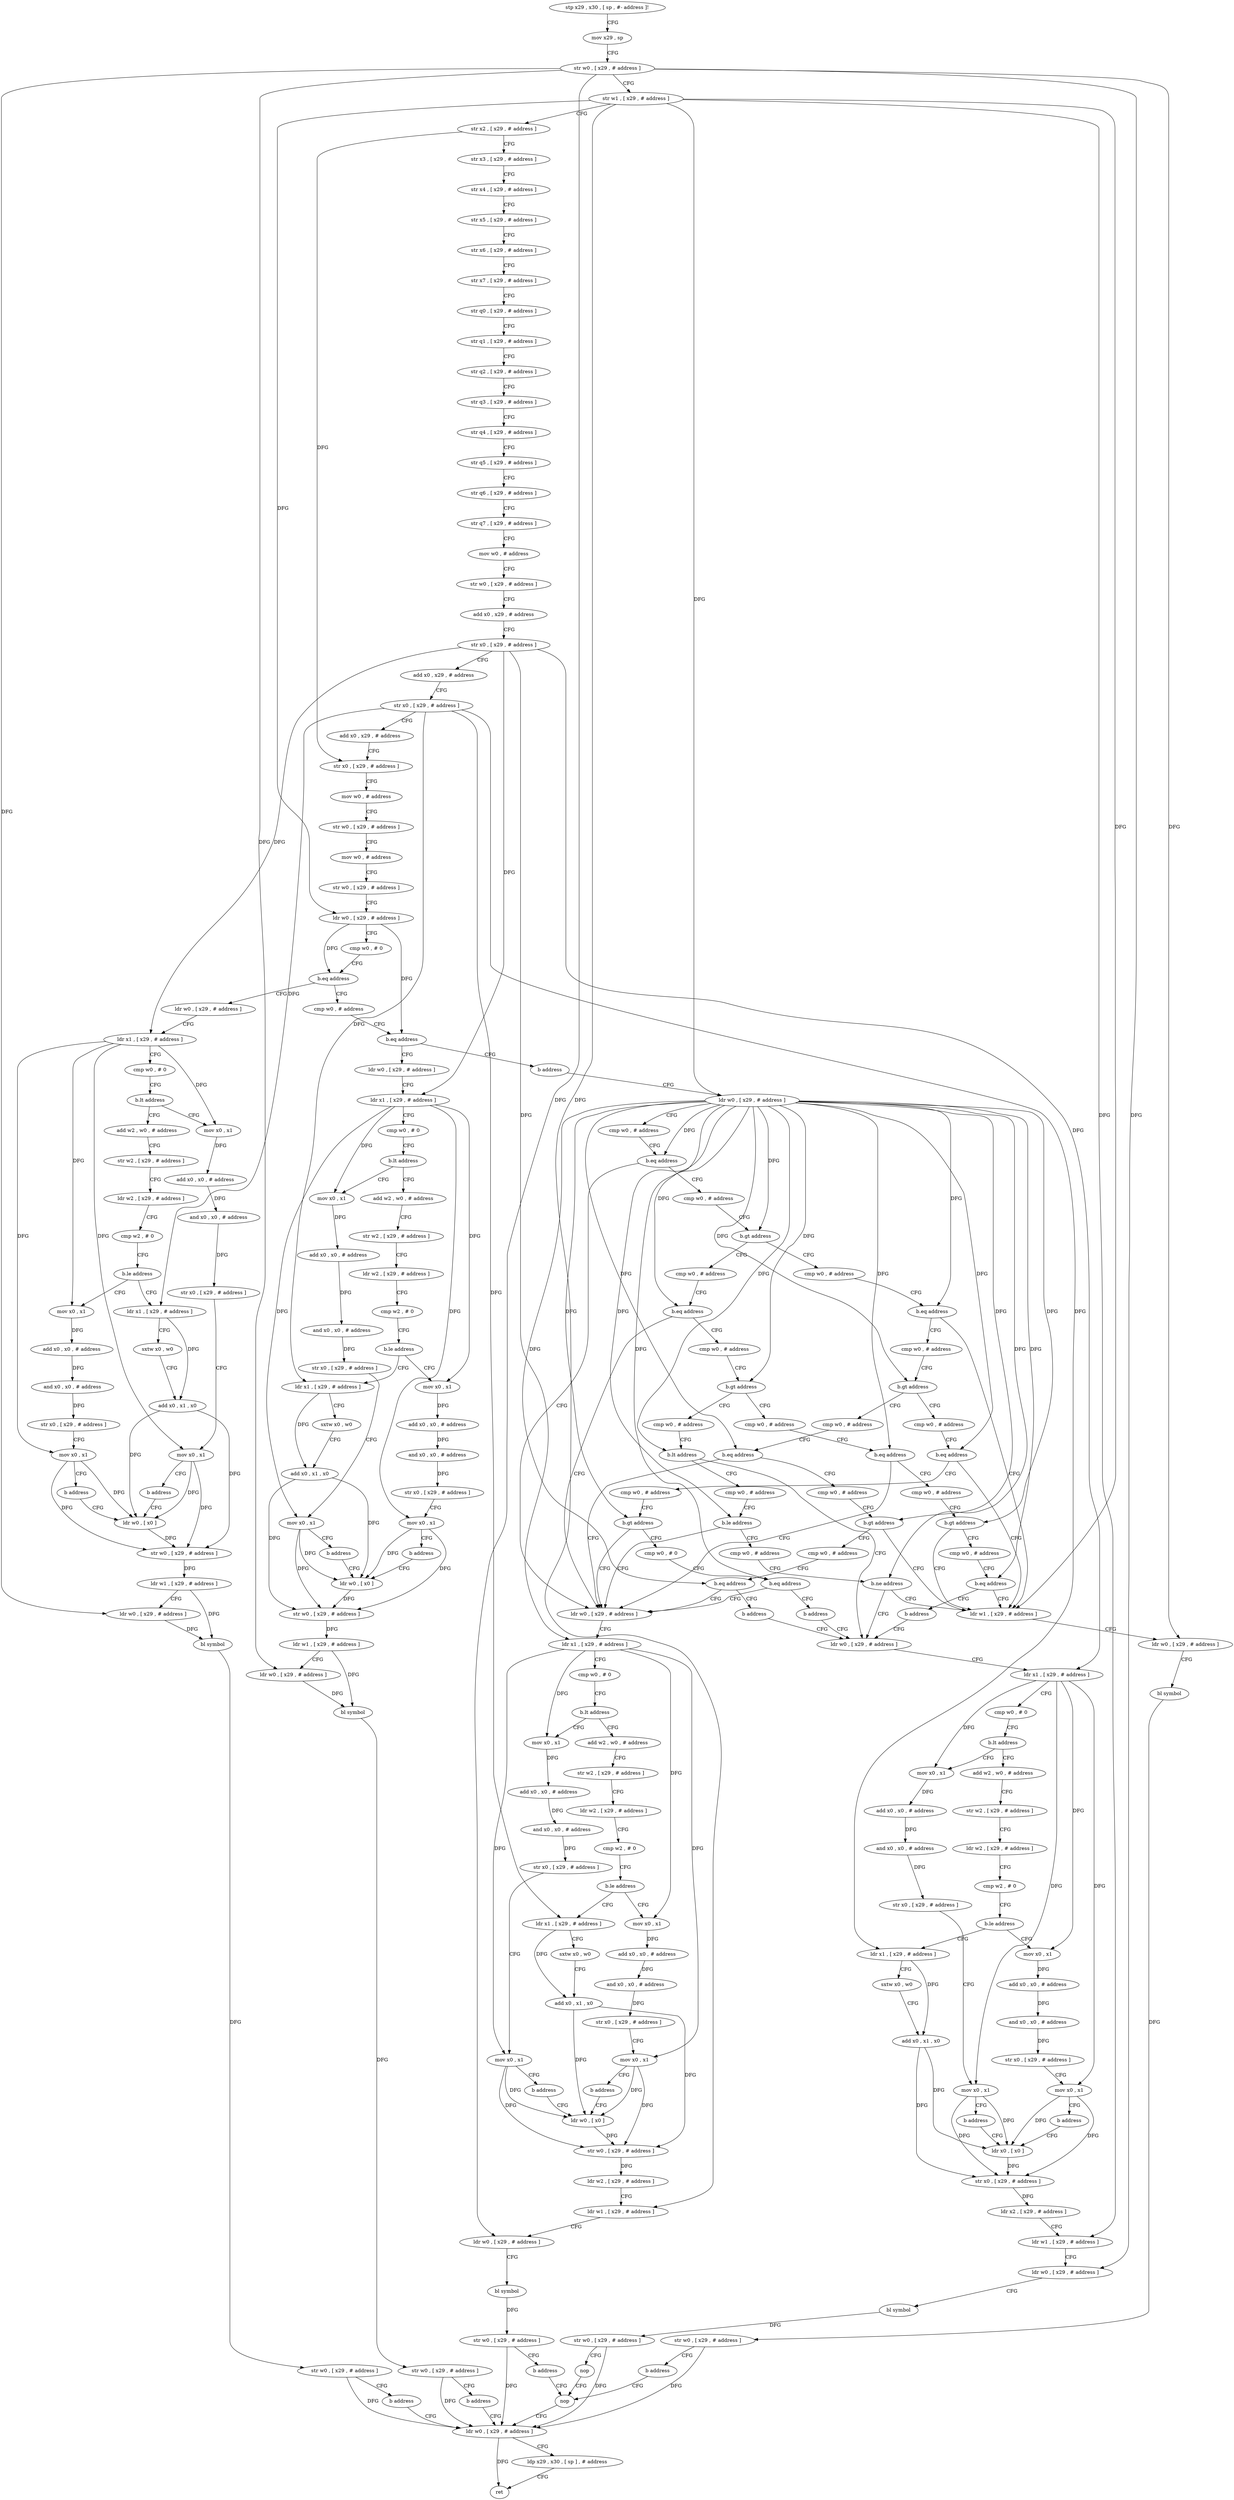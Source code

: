 digraph "func" {
"4300788" [label = "stp x29 , x30 , [ sp , #- address ]!" ]
"4300792" [label = "mov x29 , sp" ]
"4300796" [label = "str w0 , [ x29 , # address ]" ]
"4300800" [label = "str w1 , [ x29 , # address ]" ]
"4300804" [label = "str x2 , [ x29 , # address ]" ]
"4300808" [label = "str x3 , [ x29 , # address ]" ]
"4300812" [label = "str x4 , [ x29 , # address ]" ]
"4300816" [label = "str x5 , [ x29 , # address ]" ]
"4300820" [label = "str x6 , [ x29 , # address ]" ]
"4300824" [label = "str x7 , [ x29 , # address ]" ]
"4300828" [label = "str q0 , [ x29 , # address ]" ]
"4300832" [label = "str q1 , [ x29 , # address ]" ]
"4300836" [label = "str q2 , [ x29 , # address ]" ]
"4300840" [label = "str q3 , [ x29 , # address ]" ]
"4300844" [label = "str q4 , [ x29 , # address ]" ]
"4300848" [label = "str q5 , [ x29 , # address ]" ]
"4300852" [label = "str q6 , [ x29 , # address ]" ]
"4300856" [label = "str q7 , [ x29 , # address ]" ]
"4300860" [label = "mov w0 , # address" ]
"4300864" [label = "str w0 , [ x29 , # address ]" ]
"4300868" [label = "add x0 , x29 , # address" ]
"4300872" [label = "str x0 , [ x29 , # address ]" ]
"4300876" [label = "add x0 , x29 , # address" ]
"4300880" [label = "str x0 , [ x29 , # address ]" ]
"4300884" [label = "add x0 , x29 , # address" ]
"4300888" [label = "str x0 , [ x29 , # address ]" ]
"4300892" [label = "mov w0 , # address" ]
"4300896" [label = "str w0 , [ x29 , # address ]" ]
"4300900" [label = "mov w0 , # address" ]
"4300904" [label = "str w0 , [ x29 , # address ]" ]
"4300908" [label = "ldr w0 , [ x29 , # address ]" ]
"4300912" [label = "cmp w0 , # 0" ]
"4300916" [label = "b.eq address" ]
"4300932" [label = "ldr w0 , [ x29 , # address ]" ]
"4300920" [label = "cmp w0 , # address" ]
"4300936" [label = "ldr x1 , [ x29 , # address ]" ]
"4300940" [label = "cmp w0 , # 0" ]
"4300944" [label = "b.lt address" ]
"4300972" [label = "add w2 , w0 , # address" ]
"4300948" [label = "mov x0 , x1" ]
"4300924" [label = "b.eq address" ]
"4301056" [label = "ldr w0 , [ x29 , # address ]" ]
"4300928" [label = "b address" ]
"4300976" [label = "str w2 , [ x29 , # address ]" ]
"4300980" [label = "ldr w2 , [ x29 , # address ]" ]
"4300984" [label = "cmp w2 , # 0" ]
"4300988" [label = "b.le address" ]
"4301016" [label = "ldr x1 , [ x29 , # address ]" ]
"4300992" [label = "mov x0 , x1" ]
"4300952" [label = "add x0 , x0 , # address" ]
"4300956" [label = "and x0 , x0 , # address" ]
"4300960" [label = "str x0 , [ x29 , # address ]" ]
"4300964" [label = "mov x0 , x1" ]
"4300968" [label = "b address" ]
"4301028" [label = "ldr w0 , [ x0 ]" ]
"4301060" [label = "ldr x1 , [ x29 , # address ]" ]
"4301064" [label = "cmp w0 , # 0" ]
"4301068" [label = "b.lt address" ]
"4301096" [label = "add w2 , w0 , # address" ]
"4301072" [label = "mov x0 , x1" ]
"4301180" [label = "ldr w0 , [ x29 , # address ]" ]
"4301020" [label = "sxtw x0 , w0" ]
"4301024" [label = "add x0 , x1 , x0" ]
"4300996" [label = "add x0 , x0 , # address" ]
"4301000" [label = "and x0 , x0 , # address" ]
"4301004" [label = "str x0 , [ x29 , # address ]" ]
"4301008" [label = "mov x0 , x1" ]
"4301012" [label = "b address" ]
"4301032" [label = "str w0 , [ x29 , # address ]" ]
"4301036" [label = "ldr w1 , [ x29 , # address ]" ]
"4301040" [label = "ldr w0 , [ x29 , # address ]" ]
"4301044" [label = "bl symbol" ]
"4301048" [label = "str w0 , [ x29 , # address ]" ]
"4301052" [label = "b address" ]
"4301620" [label = "ldr w0 , [ x29 , # address ]" ]
"4301100" [label = "str w2 , [ x29 , # address ]" ]
"4301104" [label = "ldr w2 , [ x29 , # address ]" ]
"4301108" [label = "cmp w2 , # 0" ]
"4301112" [label = "b.le address" ]
"4301140" [label = "ldr x1 , [ x29 , # address ]" ]
"4301116" [label = "mov x0 , x1" ]
"4301076" [label = "add x0 , x0 , # address" ]
"4301080" [label = "and x0 , x0 , # address" ]
"4301084" [label = "str x0 , [ x29 , # address ]" ]
"4301088" [label = "mov x0 , x1" ]
"4301092" [label = "b address" ]
"4301152" [label = "ldr w0 , [ x0 ]" ]
"4301184" [label = "cmp w0 , # address" ]
"4301188" [label = "b.eq address" ]
"4301360" [label = "ldr w0 , [ x29 , # address ]" ]
"4301192" [label = "cmp w0 , # address" ]
"4301624" [label = "ldp x29 , x30 , [ sp ] , # address" ]
"4301628" [label = "ret" ]
"4301144" [label = "sxtw x0 , w0" ]
"4301148" [label = "add x0 , x1 , x0" ]
"4301120" [label = "add x0 , x0 , # address" ]
"4301124" [label = "and x0 , x0 , # address" ]
"4301128" [label = "str x0 , [ x29 , # address ]" ]
"4301132" [label = "mov x0 , x1" ]
"4301136" [label = "b address" ]
"4301156" [label = "str w0 , [ x29 , # address ]" ]
"4301160" [label = "ldr w1 , [ x29 , # address ]" ]
"4301164" [label = "ldr w0 , [ x29 , # address ]" ]
"4301168" [label = "bl symbol" ]
"4301172" [label = "str w0 , [ x29 , # address ]" ]
"4301176" [label = "b address" ]
"4301364" [label = "ldr x1 , [ x29 , # address ]" ]
"4301368" [label = "cmp w0 , # 0" ]
"4301372" [label = "b.lt address" ]
"4301400" [label = "add w2 , w0 , # address" ]
"4301376" [label = "mov x0 , x1" ]
"4301196" [label = "b.gt address" ]
"4301272" [label = "cmp w0 , # address" ]
"4301200" [label = "cmp w0 , # address" ]
"4301404" [label = "str w2 , [ x29 , # address ]" ]
"4301408" [label = "ldr w2 , [ x29 , # address ]" ]
"4301412" [label = "cmp w2 , # 0" ]
"4301416" [label = "b.le address" ]
"4301444" [label = "ldr x1 , [ x29 , # address ]" ]
"4301420" [label = "mov x0 , x1" ]
"4301380" [label = "add x0 , x0 , # address" ]
"4301384" [label = "and x0 , x0 , # address" ]
"4301388" [label = "str x0 , [ x29 , # address ]" ]
"4301392" [label = "mov x0 , x1" ]
"4301396" [label = "b address" ]
"4301456" [label = "ldr w0 , [ x0 ]" ]
"4301276" [label = "b.eq address" ]
"4301280" [label = "cmp w0 , # address" ]
"4301204" [label = "b.eq address" ]
"4301340" [label = "ldr w1 , [ x29 , # address ]" ]
"4301208" [label = "cmp w0 , # address" ]
"4301448" [label = "sxtw x0 , w0" ]
"4301452" [label = "add x0 , x1 , x0" ]
"4301424" [label = "add x0 , x0 , # address" ]
"4301428" [label = "and x0 , x0 , # address" ]
"4301432" [label = "str x0 , [ x29 , # address ]" ]
"4301436" [label = "mov x0 , x1" ]
"4301440" [label = "b address" ]
"4301460" [label = "str w0 , [ x29 , # address ]" ]
"4301464" [label = "ldr w2 , [ x29 , # address ]" ]
"4301468" [label = "ldr w1 , [ x29 , # address ]" ]
"4301472" [label = "ldr w0 , [ x29 , # address ]" ]
"4301476" [label = "bl symbol" ]
"4301480" [label = "str w0 , [ x29 , # address ]" ]
"4301484" [label = "b address" ]
"4301616" [label = "nop" ]
"4301284" [label = "b.gt address" ]
"4301316" [label = "cmp w0 , # address" ]
"4301288" [label = "cmp w0 , # address" ]
"4301344" [label = "ldr w0 , [ x29 , # address ]" ]
"4301348" [label = "bl symbol" ]
"4301352" [label = "str w0 , [ x29 , # address ]" ]
"4301356" [label = "b address" ]
"4301212" [label = "b.gt address" ]
"4301244" [label = "cmp w0 , # address" ]
"4301216" [label = "cmp w0 , # address" ]
"4301320" [label = "b.lt address" ]
"4301488" [label = "ldr w0 , [ x29 , # address ]" ]
"4301324" [label = "cmp w0 , # address" ]
"4301292" [label = "b.eq address" ]
"4301296" [label = "cmp w0 , # address" ]
"4301248" [label = "b.eq address" ]
"4301252" [label = "cmp w0 , # address" ]
"4301220" [label = "b.eq address" ]
"4301224" [label = "cmp w0 , # address" ]
"4301492" [label = "ldr x1 , [ x29 , # address ]" ]
"4301496" [label = "cmp w0 , # 0" ]
"4301500" [label = "b.lt address" ]
"4301528" [label = "add w2 , w0 , # address" ]
"4301504" [label = "mov x0 , x1" ]
"4301328" [label = "b.le address" ]
"4301332" [label = "cmp w0 , # address" ]
"4301300" [label = "b.gt address" ]
"4301304" [label = "cmp w0 , # address" ]
"4301256" [label = "b.gt address" ]
"4301260" [label = "cmp w0 , # address" ]
"4301228" [label = "b.gt address" ]
"4301232" [label = "cmp w0 , # 0" ]
"4301532" [label = "str w2 , [ x29 , # address ]" ]
"4301536" [label = "ldr w2 , [ x29 , # address ]" ]
"4301540" [label = "cmp w2 , # 0" ]
"4301544" [label = "b.le address" ]
"4301572" [label = "ldr x1 , [ x29 , # address ]" ]
"4301548" [label = "mov x0 , x1" ]
"4301508" [label = "add x0 , x0 , # address" ]
"4301512" [label = "and x0 , x0 , # address" ]
"4301516" [label = "str x0 , [ x29 , # address ]" ]
"4301520" [label = "mov x0 , x1" ]
"4301524" [label = "b address" ]
"4301584" [label = "ldr x0 , [ x0 ]" ]
"4301336" [label = "b.ne address" ]
"4301308" [label = "b.eq address" ]
"4301312" [label = "b address" ]
"4301264" [label = "b.eq address" ]
"4301268" [label = "b address" ]
"4301236" [label = "b.eq address" ]
"4301240" [label = "b address" ]
"4301576" [label = "sxtw x0 , w0" ]
"4301580" [label = "add x0 , x1 , x0" ]
"4301552" [label = "add x0 , x0 , # address" ]
"4301556" [label = "and x0 , x0 , # address" ]
"4301560" [label = "str x0 , [ x29 , # address ]" ]
"4301564" [label = "mov x0 , x1" ]
"4301568" [label = "b address" ]
"4301588" [label = "str x0 , [ x29 , # address ]" ]
"4301592" [label = "ldr x2 , [ x29 , # address ]" ]
"4301596" [label = "ldr w1 , [ x29 , # address ]" ]
"4301600" [label = "ldr w0 , [ x29 , # address ]" ]
"4301604" [label = "bl symbol" ]
"4301608" [label = "str w0 , [ x29 , # address ]" ]
"4301612" [label = "nop" ]
"4300788" -> "4300792" [ label = "CFG" ]
"4300792" -> "4300796" [ label = "CFG" ]
"4300796" -> "4300800" [ label = "CFG" ]
"4300796" -> "4301040" [ label = "DFG" ]
"4300796" -> "4301164" [ label = "DFG" ]
"4300796" -> "4301472" [ label = "DFG" ]
"4300796" -> "4301344" [ label = "DFG" ]
"4300796" -> "4301600" [ label = "DFG" ]
"4300800" -> "4300804" [ label = "CFG" ]
"4300800" -> "4300908" [ label = "DFG" ]
"4300800" -> "4301180" [ label = "DFG" ]
"4300800" -> "4301468" [ label = "DFG" ]
"4300800" -> "4301340" [ label = "DFG" ]
"4300800" -> "4301596" [ label = "DFG" ]
"4300804" -> "4300808" [ label = "CFG" ]
"4300804" -> "4300888" [ label = "DFG" ]
"4300808" -> "4300812" [ label = "CFG" ]
"4300812" -> "4300816" [ label = "CFG" ]
"4300816" -> "4300820" [ label = "CFG" ]
"4300820" -> "4300824" [ label = "CFG" ]
"4300824" -> "4300828" [ label = "CFG" ]
"4300828" -> "4300832" [ label = "CFG" ]
"4300832" -> "4300836" [ label = "CFG" ]
"4300836" -> "4300840" [ label = "CFG" ]
"4300840" -> "4300844" [ label = "CFG" ]
"4300844" -> "4300848" [ label = "CFG" ]
"4300848" -> "4300852" [ label = "CFG" ]
"4300852" -> "4300856" [ label = "CFG" ]
"4300856" -> "4300860" [ label = "CFG" ]
"4300860" -> "4300864" [ label = "CFG" ]
"4300864" -> "4300868" [ label = "CFG" ]
"4300868" -> "4300872" [ label = "CFG" ]
"4300872" -> "4300876" [ label = "CFG" ]
"4300872" -> "4300936" [ label = "DFG" ]
"4300872" -> "4301060" [ label = "DFG" ]
"4300872" -> "4301364" [ label = "DFG" ]
"4300872" -> "4301492" [ label = "DFG" ]
"4300876" -> "4300880" [ label = "CFG" ]
"4300880" -> "4300884" [ label = "CFG" ]
"4300880" -> "4301016" [ label = "DFG" ]
"4300880" -> "4301140" [ label = "DFG" ]
"4300880" -> "4301444" [ label = "DFG" ]
"4300880" -> "4301572" [ label = "DFG" ]
"4300884" -> "4300888" [ label = "CFG" ]
"4300888" -> "4300892" [ label = "CFG" ]
"4300892" -> "4300896" [ label = "CFG" ]
"4300896" -> "4300900" [ label = "CFG" ]
"4300900" -> "4300904" [ label = "CFG" ]
"4300904" -> "4300908" [ label = "CFG" ]
"4300908" -> "4300912" [ label = "CFG" ]
"4300908" -> "4300916" [ label = "DFG" ]
"4300908" -> "4300924" [ label = "DFG" ]
"4300912" -> "4300916" [ label = "CFG" ]
"4300916" -> "4300932" [ label = "CFG" ]
"4300916" -> "4300920" [ label = "CFG" ]
"4300932" -> "4300936" [ label = "CFG" ]
"4300920" -> "4300924" [ label = "CFG" ]
"4300936" -> "4300940" [ label = "CFG" ]
"4300936" -> "4300948" [ label = "DFG" ]
"4300936" -> "4300964" [ label = "DFG" ]
"4300936" -> "4300992" [ label = "DFG" ]
"4300936" -> "4301008" [ label = "DFG" ]
"4300940" -> "4300944" [ label = "CFG" ]
"4300944" -> "4300972" [ label = "CFG" ]
"4300944" -> "4300948" [ label = "CFG" ]
"4300972" -> "4300976" [ label = "CFG" ]
"4300948" -> "4300952" [ label = "DFG" ]
"4300924" -> "4301056" [ label = "CFG" ]
"4300924" -> "4300928" [ label = "CFG" ]
"4301056" -> "4301060" [ label = "CFG" ]
"4300928" -> "4301180" [ label = "CFG" ]
"4300976" -> "4300980" [ label = "CFG" ]
"4300980" -> "4300984" [ label = "CFG" ]
"4300984" -> "4300988" [ label = "CFG" ]
"4300988" -> "4301016" [ label = "CFG" ]
"4300988" -> "4300992" [ label = "CFG" ]
"4301016" -> "4301020" [ label = "CFG" ]
"4301016" -> "4301024" [ label = "DFG" ]
"4300992" -> "4300996" [ label = "DFG" ]
"4300952" -> "4300956" [ label = "DFG" ]
"4300956" -> "4300960" [ label = "DFG" ]
"4300960" -> "4300964" [ label = "CFG" ]
"4300964" -> "4300968" [ label = "CFG" ]
"4300964" -> "4301028" [ label = "DFG" ]
"4300964" -> "4301032" [ label = "DFG" ]
"4300968" -> "4301028" [ label = "CFG" ]
"4301028" -> "4301032" [ label = "DFG" ]
"4301060" -> "4301064" [ label = "CFG" ]
"4301060" -> "4301072" [ label = "DFG" ]
"4301060" -> "4301088" [ label = "DFG" ]
"4301060" -> "4301116" [ label = "DFG" ]
"4301060" -> "4301132" [ label = "DFG" ]
"4301064" -> "4301068" [ label = "CFG" ]
"4301068" -> "4301096" [ label = "CFG" ]
"4301068" -> "4301072" [ label = "CFG" ]
"4301096" -> "4301100" [ label = "CFG" ]
"4301072" -> "4301076" [ label = "DFG" ]
"4301180" -> "4301184" [ label = "CFG" ]
"4301180" -> "4301188" [ label = "DFG" ]
"4301180" -> "4301196" [ label = "DFG" ]
"4301180" -> "4301276" [ label = "DFG" ]
"4301180" -> "4301204" [ label = "DFG" ]
"4301180" -> "4301284" [ label = "DFG" ]
"4301180" -> "4301212" [ label = "DFG" ]
"4301180" -> "4301320" [ label = "DFG" ]
"4301180" -> "4301292" [ label = "DFG" ]
"4301180" -> "4301248" [ label = "DFG" ]
"4301180" -> "4301220" [ label = "DFG" ]
"4301180" -> "4301328" [ label = "DFG" ]
"4301180" -> "4301300" [ label = "DFG" ]
"4301180" -> "4301256" [ label = "DFG" ]
"4301180" -> "4301228" [ label = "DFG" ]
"4301180" -> "4301336" [ label = "DFG" ]
"4301180" -> "4301308" [ label = "DFG" ]
"4301180" -> "4301264" [ label = "DFG" ]
"4301180" -> "4301236" [ label = "DFG" ]
"4301020" -> "4301024" [ label = "CFG" ]
"4301024" -> "4301028" [ label = "DFG" ]
"4301024" -> "4301032" [ label = "DFG" ]
"4300996" -> "4301000" [ label = "DFG" ]
"4301000" -> "4301004" [ label = "DFG" ]
"4301004" -> "4301008" [ label = "CFG" ]
"4301008" -> "4301012" [ label = "CFG" ]
"4301008" -> "4301028" [ label = "DFG" ]
"4301008" -> "4301032" [ label = "DFG" ]
"4301012" -> "4301028" [ label = "CFG" ]
"4301032" -> "4301036" [ label = "DFG" ]
"4301036" -> "4301040" [ label = "CFG" ]
"4301036" -> "4301044" [ label = "DFG" ]
"4301040" -> "4301044" [ label = "DFG" ]
"4301044" -> "4301048" [ label = "DFG" ]
"4301048" -> "4301052" [ label = "CFG" ]
"4301048" -> "4301620" [ label = "DFG" ]
"4301052" -> "4301620" [ label = "CFG" ]
"4301620" -> "4301624" [ label = "CFG" ]
"4301620" -> "4301628" [ label = "DFG" ]
"4301100" -> "4301104" [ label = "CFG" ]
"4301104" -> "4301108" [ label = "CFG" ]
"4301108" -> "4301112" [ label = "CFG" ]
"4301112" -> "4301140" [ label = "CFG" ]
"4301112" -> "4301116" [ label = "CFG" ]
"4301140" -> "4301144" [ label = "CFG" ]
"4301140" -> "4301148" [ label = "DFG" ]
"4301116" -> "4301120" [ label = "DFG" ]
"4301076" -> "4301080" [ label = "DFG" ]
"4301080" -> "4301084" [ label = "DFG" ]
"4301084" -> "4301088" [ label = "CFG" ]
"4301088" -> "4301092" [ label = "CFG" ]
"4301088" -> "4301152" [ label = "DFG" ]
"4301088" -> "4301156" [ label = "DFG" ]
"4301092" -> "4301152" [ label = "CFG" ]
"4301152" -> "4301156" [ label = "DFG" ]
"4301184" -> "4301188" [ label = "CFG" ]
"4301188" -> "4301360" [ label = "CFG" ]
"4301188" -> "4301192" [ label = "CFG" ]
"4301360" -> "4301364" [ label = "CFG" ]
"4301192" -> "4301196" [ label = "CFG" ]
"4301624" -> "4301628" [ label = "CFG" ]
"4301144" -> "4301148" [ label = "CFG" ]
"4301148" -> "4301152" [ label = "DFG" ]
"4301148" -> "4301156" [ label = "DFG" ]
"4301120" -> "4301124" [ label = "DFG" ]
"4301124" -> "4301128" [ label = "DFG" ]
"4301128" -> "4301132" [ label = "CFG" ]
"4301132" -> "4301136" [ label = "CFG" ]
"4301132" -> "4301152" [ label = "DFG" ]
"4301132" -> "4301156" [ label = "DFG" ]
"4301136" -> "4301152" [ label = "CFG" ]
"4301156" -> "4301160" [ label = "DFG" ]
"4301160" -> "4301164" [ label = "CFG" ]
"4301160" -> "4301168" [ label = "DFG" ]
"4301164" -> "4301168" [ label = "DFG" ]
"4301168" -> "4301172" [ label = "DFG" ]
"4301172" -> "4301176" [ label = "CFG" ]
"4301172" -> "4301620" [ label = "DFG" ]
"4301176" -> "4301620" [ label = "CFG" ]
"4301364" -> "4301368" [ label = "CFG" ]
"4301364" -> "4301376" [ label = "DFG" ]
"4301364" -> "4301392" [ label = "DFG" ]
"4301364" -> "4301420" [ label = "DFG" ]
"4301364" -> "4301436" [ label = "DFG" ]
"4301368" -> "4301372" [ label = "CFG" ]
"4301372" -> "4301400" [ label = "CFG" ]
"4301372" -> "4301376" [ label = "CFG" ]
"4301400" -> "4301404" [ label = "CFG" ]
"4301376" -> "4301380" [ label = "DFG" ]
"4301196" -> "4301272" [ label = "CFG" ]
"4301196" -> "4301200" [ label = "CFG" ]
"4301272" -> "4301276" [ label = "CFG" ]
"4301200" -> "4301204" [ label = "CFG" ]
"4301404" -> "4301408" [ label = "CFG" ]
"4301408" -> "4301412" [ label = "CFG" ]
"4301412" -> "4301416" [ label = "CFG" ]
"4301416" -> "4301444" [ label = "CFG" ]
"4301416" -> "4301420" [ label = "CFG" ]
"4301444" -> "4301448" [ label = "CFG" ]
"4301444" -> "4301452" [ label = "DFG" ]
"4301420" -> "4301424" [ label = "DFG" ]
"4301380" -> "4301384" [ label = "DFG" ]
"4301384" -> "4301388" [ label = "DFG" ]
"4301388" -> "4301392" [ label = "CFG" ]
"4301392" -> "4301396" [ label = "CFG" ]
"4301392" -> "4301456" [ label = "DFG" ]
"4301392" -> "4301460" [ label = "DFG" ]
"4301396" -> "4301456" [ label = "CFG" ]
"4301456" -> "4301460" [ label = "DFG" ]
"4301276" -> "4301360" [ label = "CFG" ]
"4301276" -> "4301280" [ label = "CFG" ]
"4301280" -> "4301284" [ label = "CFG" ]
"4301204" -> "4301340" [ label = "CFG" ]
"4301204" -> "4301208" [ label = "CFG" ]
"4301340" -> "4301344" [ label = "CFG" ]
"4301208" -> "4301212" [ label = "CFG" ]
"4301448" -> "4301452" [ label = "CFG" ]
"4301452" -> "4301456" [ label = "DFG" ]
"4301452" -> "4301460" [ label = "DFG" ]
"4301424" -> "4301428" [ label = "DFG" ]
"4301428" -> "4301432" [ label = "DFG" ]
"4301432" -> "4301436" [ label = "CFG" ]
"4301436" -> "4301440" [ label = "CFG" ]
"4301436" -> "4301456" [ label = "DFG" ]
"4301436" -> "4301460" [ label = "DFG" ]
"4301440" -> "4301456" [ label = "CFG" ]
"4301460" -> "4301464" [ label = "DFG" ]
"4301464" -> "4301468" [ label = "CFG" ]
"4301468" -> "4301472" [ label = "CFG" ]
"4301472" -> "4301476" [ label = "CFG" ]
"4301476" -> "4301480" [ label = "DFG" ]
"4301480" -> "4301484" [ label = "CFG" ]
"4301480" -> "4301620" [ label = "DFG" ]
"4301484" -> "4301616" [ label = "CFG" ]
"4301616" -> "4301620" [ label = "CFG" ]
"4301284" -> "4301316" [ label = "CFG" ]
"4301284" -> "4301288" [ label = "CFG" ]
"4301316" -> "4301320" [ label = "CFG" ]
"4301288" -> "4301292" [ label = "CFG" ]
"4301344" -> "4301348" [ label = "CFG" ]
"4301348" -> "4301352" [ label = "DFG" ]
"4301352" -> "4301356" [ label = "CFG" ]
"4301352" -> "4301620" [ label = "DFG" ]
"4301356" -> "4301616" [ label = "CFG" ]
"4301212" -> "4301244" [ label = "CFG" ]
"4301212" -> "4301216" [ label = "CFG" ]
"4301244" -> "4301248" [ label = "CFG" ]
"4301216" -> "4301220" [ label = "CFG" ]
"4301320" -> "4301488" [ label = "CFG" ]
"4301320" -> "4301324" [ label = "CFG" ]
"4301488" -> "4301492" [ label = "CFG" ]
"4301324" -> "4301328" [ label = "CFG" ]
"4301292" -> "4301360" [ label = "CFG" ]
"4301292" -> "4301296" [ label = "CFG" ]
"4301296" -> "4301300" [ label = "CFG" ]
"4301248" -> "4301360" [ label = "CFG" ]
"4301248" -> "4301252" [ label = "CFG" ]
"4301252" -> "4301256" [ label = "CFG" ]
"4301220" -> "4301340" [ label = "CFG" ]
"4301220" -> "4301224" [ label = "CFG" ]
"4301224" -> "4301228" [ label = "CFG" ]
"4301492" -> "4301496" [ label = "CFG" ]
"4301492" -> "4301504" [ label = "DFG" ]
"4301492" -> "4301520" [ label = "DFG" ]
"4301492" -> "4301548" [ label = "DFG" ]
"4301492" -> "4301564" [ label = "DFG" ]
"4301496" -> "4301500" [ label = "CFG" ]
"4301500" -> "4301528" [ label = "CFG" ]
"4301500" -> "4301504" [ label = "CFG" ]
"4301528" -> "4301532" [ label = "CFG" ]
"4301504" -> "4301508" [ label = "DFG" ]
"4301328" -> "4301360" [ label = "CFG" ]
"4301328" -> "4301332" [ label = "CFG" ]
"4301332" -> "4301336" [ label = "CFG" ]
"4301300" -> "4301340" [ label = "CFG" ]
"4301300" -> "4301304" [ label = "CFG" ]
"4301304" -> "4301308" [ label = "CFG" ]
"4301256" -> "4301340" [ label = "CFG" ]
"4301256" -> "4301260" [ label = "CFG" ]
"4301260" -> "4301264" [ label = "CFG" ]
"4301228" -> "4301360" [ label = "CFG" ]
"4301228" -> "4301232" [ label = "CFG" ]
"4301232" -> "4301236" [ label = "CFG" ]
"4301532" -> "4301536" [ label = "CFG" ]
"4301536" -> "4301540" [ label = "CFG" ]
"4301540" -> "4301544" [ label = "CFG" ]
"4301544" -> "4301572" [ label = "CFG" ]
"4301544" -> "4301548" [ label = "CFG" ]
"4301572" -> "4301576" [ label = "CFG" ]
"4301572" -> "4301580" [ label = "DFG" ]
"4301548" -> "4301552" [ label = "DFG" ]
"4301508" -> "4301512" [ label = "DFG" ]
"4301512" -> "4301516" [ label = "DFG" ]
"4301516" -> "4301520" [ label = "CFG" ]
"4301520" -> "4301524" [ label = "CFG" ]
"4301520" -> "4301584" [ label = "DFG" ]
"4301520" -> "4301588" [ label = "DFG" ]
"4301524" -> "4301584" [ label = "CFG" ]
"4301584" -> "4301588" [ label = "DFG" ]
"4301336" -> "4301488" [ label = "CFG" ]
"4301336" -> "4301340" [ label = "CFG" ]
"4301308" -> "4301340" [ label = "CFG" ]
"4301308" -> "4301312" [ label = "CFG" ]
"4301312" -> "4301488" [ label = "CFG" ]
"4301264" -> "4301360" [ label = "CFG" ]
"4301264" -> "4301268" [ label = "CFG" ]
"4301268" -> "4301488" [ label = "CFG" ]
"4301236" -> "4301360" [ label = "CFG" ]
"4301236" -> "4301240" [ label = "CFG" ]
"4301240" -> "4301488" [ label = "CFG" ]
"4301576" -> "4301580" [ label = "CFG" ]
"4301580" -> "4301584" [ label = "DFG" ]
"4301580" -> "4301588" [ label = "DFG" ]
"4301552" -> "4301556" [ label = "DFG" ]
"4301556" -> "4301560" [ label = "DFG" ]
"4301560" -> "4301564" [ label = "CFG" ]
"4301564" -> "4301568" [ label = "CFG" ]
"4301564" -> "4301584" [ label = "DFG" ]
"4301564" -> "4301588" [ label = "DFG" ]
"4301568" -> "4301584" [ label = "CFG" ]
"4301588" -> "4301592" [ label = "DFG" ]
"4301592" -> "4301596" [ label = "CFG" ]
"4301596" -> "4301600" [ label = "CFG" ]
"4301600" -> "4301604" [ label = "CFG" ]
"4301604" -> "4301608" [ label = "DFG" ]
"4301608" -> "4301612" [ label = "CFG" ]
"4301608" -> "4301620" [ label = "DFG" ]
"4301612" -> "4301616" [ label = "CFG" ]
}
